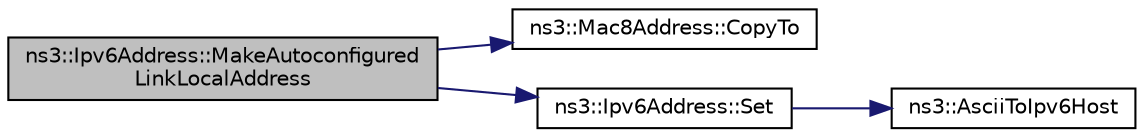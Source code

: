 digraph "ns3::Ipv6Address::MakeAutoconfiguredLinkLocalAddress"
{
 // LATEX_PDF_SIZE
  edge [fontname="Helvetica",fontsize="10",labelfontname="Helvetica",labelfontsize="10"];
  node [fontname="Helvetica",fontsize="10",shape=record];
  rankdir="LR";
  Node1 [label="ns3::Ipv6Address::MakeAutoconfigured\lLinkLocalAddress",height=0.2,width=0.4,color="black", fillcolor="grey75", style="filled", fontcolor="black",tooltip="Make the autoconfigured link-local IPv6 address with Mac8Address."];
  Node1 -> Node2 [color="midnightblue",fontsize="10",style="solid",fontname="Helvetica"];
  Node2 [label="ns3::Mac8Address::CopyTo",height=0.2,width=0.4,color="black", fillcolor="white", style="filled",URL="$classns3_1_1_mac8_address.html#aa59d40aa2c1c1d91912c23c5b769c9d7",tooltip="Writes address to buffer parameter."];
  Node1 -> Node3 [color="midnightblue",fontsize="10",style="solid",fontname="Helvetica"];
  Node3 [label="ns3::Ipv6Address::Set",height=0.2,width=0.4,color="black", fillcolor="white", style="filled",URL="$classns3_1_1_ipv6_address.html#aa5566a72cd0db41ef149a444977b6d7f",tooltip="Sets an Ipv6Address by parsing the input C-string."];
  Node3 -> Node4 [color="midnightblue",fontsize="10",style="solid",fontname="Helvetica"];
  Node4 [label="ns3::AsciiToIpv6Host",height=0.2,width=0.4,color="black", fillcolor="white", style="filled",URL="$namespacens3.html#aba8266b47e04689cbaa4d1c34e68fedf",tooltip="Convert an IPv6 C-string into a 128-bit representation."];
}
